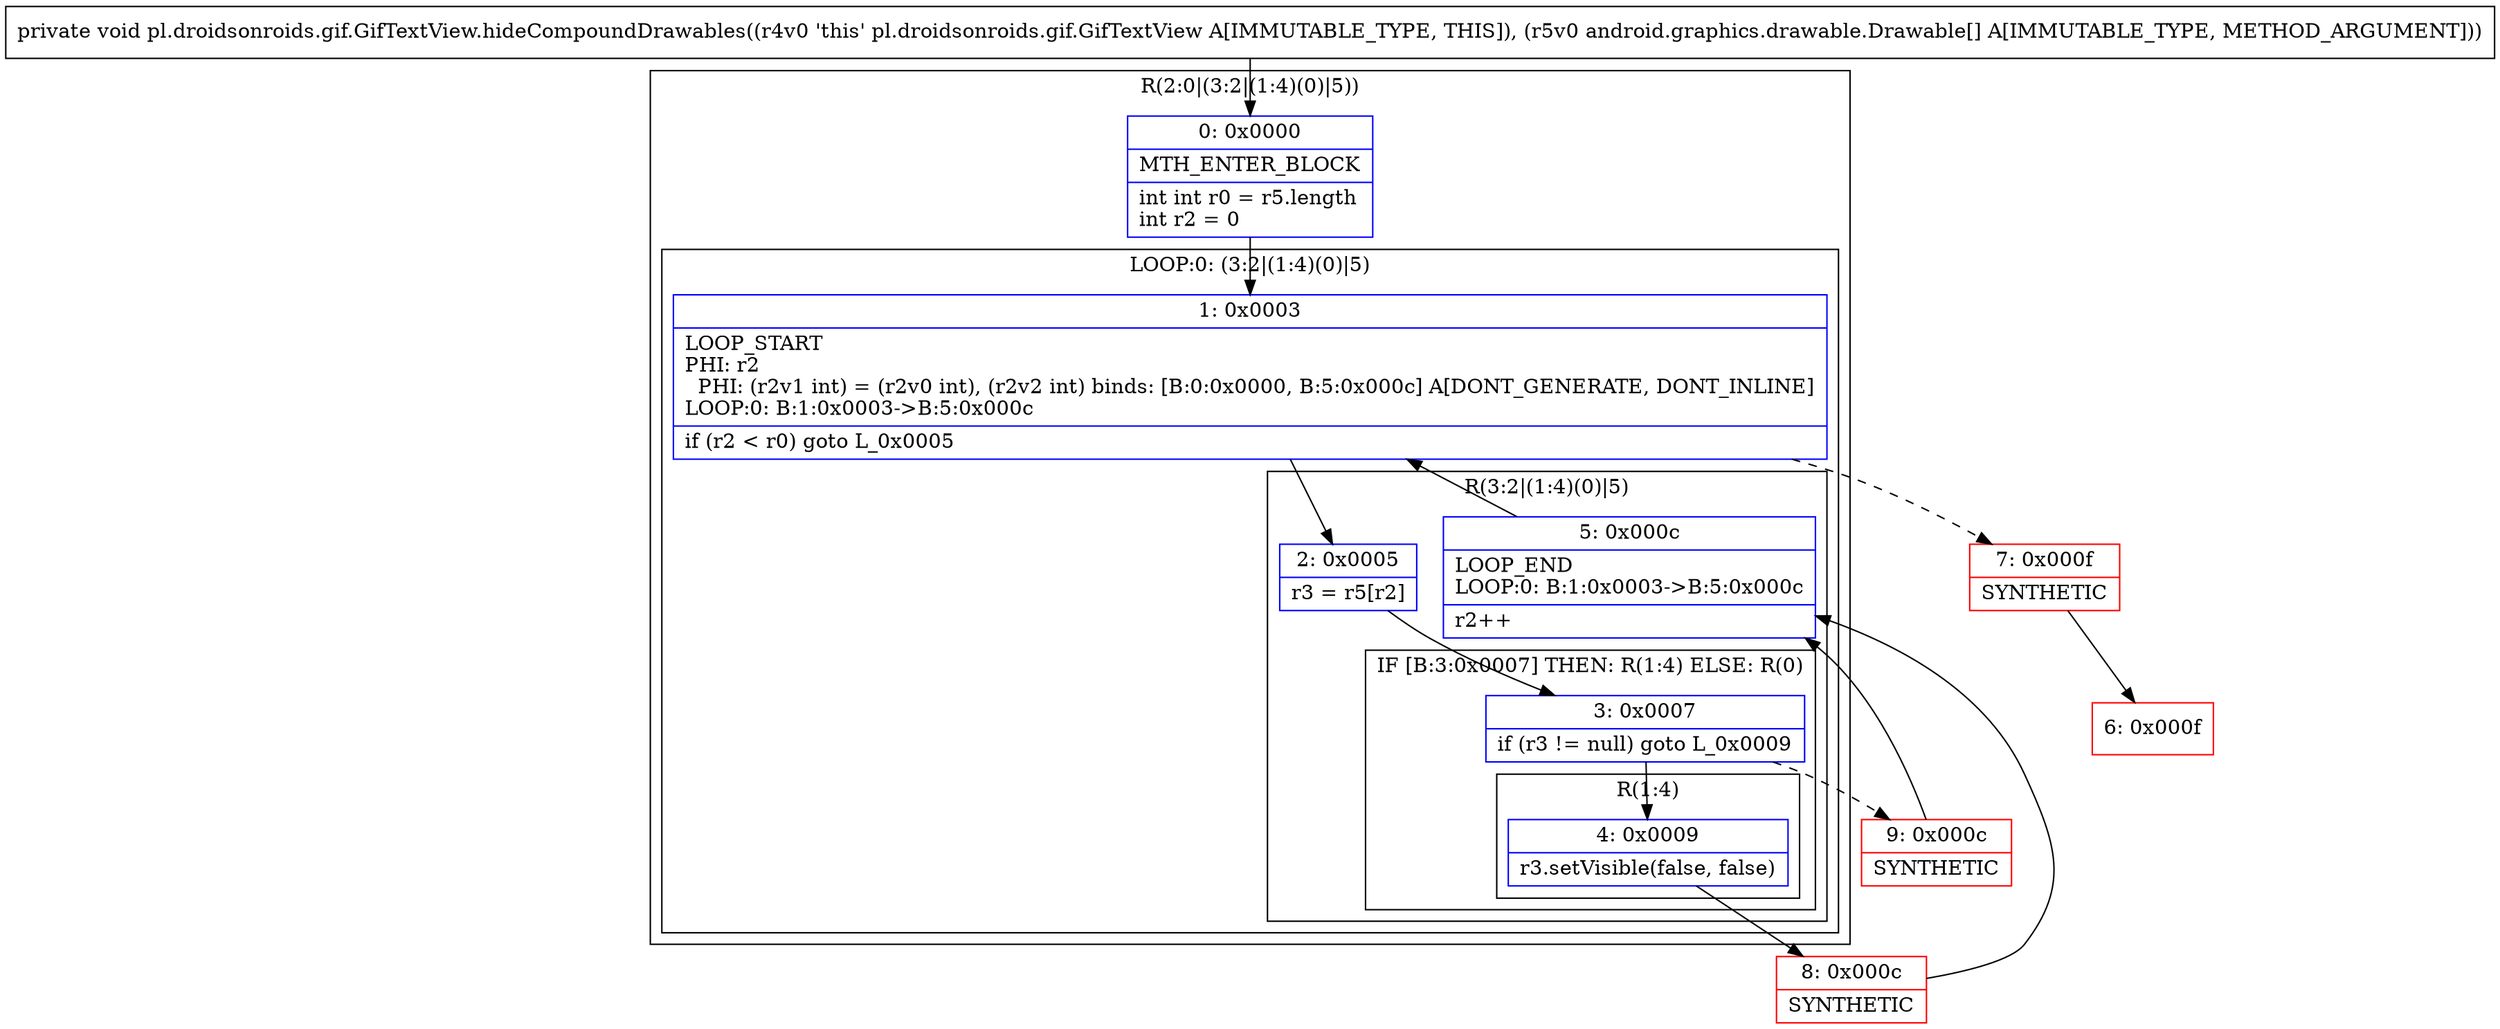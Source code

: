 digraph "CFG forpl.droidsonroids.gif.GifTextView.hideCompoundDrawables([Landroid\/graphics\/drawable\/Drawable;)V" {
subgraph cluster_Region_388218028 {
label = "R(2:0|(3:2|(1:4)(0)|5))";
node [shape=record,color=blue];
Node_0 [shape=record,label="{0\:\ 0x0000|MTH_ENTER_BLOCK\l|int int r0 = r5.length\lint r2 = 0\l}"];
subgraph cluster_LoopRegion_321250319 {
label = "LOOP:0: (3:2|(1:4)(0)|5)";
node [shape=record,color=blue];
Node_1 [shape=record,label="{1\:\ 0x0003|LOOP_START\lPHI: r2 \l  PHI: (r2v1 int) = (r2v0 int), (r2v2 int) binds: [B:0:0x0000, B:5:0x000c] A[DONT_GENERATE, DONT_INLINE]\lLOOP:0: B:1:0x0003\-\>B:5:0x000c\l|if (r2 \< r0) goto L_0x0005\l}"];
subgraph cluster_Region_109581751 {
label = "R(3:2|(1:4)(0)|5)";
node [shape=record,color=blue];
Node_2 [shape=record,label="{2\:\ 0x0005|r3 = r5[r2]\l}"];
subgraph cluster_IfRegion_1455847088 {
label = "IF [B:3:0x0007] THEN: R(1:4) ELSE: R(0)";
node [shape=record,color=blue];
Node_3 [shape=record,label="{3\:\ 0x0007|if (r3 != null) goto L_0x0009\l}"];
subgraph cluster_Region_72867643 {
label = "R(1:4)";
node [shape=record,color=blue];
Node_4 [shape=record,label="{4\:\ 0x0009|r3.setVisible(false, false)\l}"];
}
subgraph cluster_Region_1663440983 {
label = "R(0)";
node [shape=record,color=blue];
}
}
Node_5 [shape=record,label="{5\:\ 0x000c|LOOP_END\lLOOP:0: B:1:0x0003\-\>B:5:0x000c\l|r2++\l}"];
}
}
}
Node_6 [shape=record,color=red,label="{6\:\ 0x000f}"];
Node_7 [shape=record,color=red,label="{7\:\ 0x000f|SYNTHETIC\l}"];
Node_8 [shape=record,color=red,label="{8\:\ 0x000c|SYNTHETIC\l}"];
Node_9 [shape=record,color=red,label="{9\:\ 0x000c|SYNTHETIC\l}"];
MethodNode[shape=record,label="{private void pl.droidsonroids.gif.GifTextView.hideCompoundDrawables((r4v0 'this' pl.droidsonroids.gif.GifTextView A[IMMUTABLE_TYPE, THIS]), (r5v0 android.graphics.drawable.Drawable[] A[IMMUTABLE_TYPE, METHOD_ARGUMENT])) }"];
MethodNode -> Node_0;
Node_0 -> Node_1;
Node_1 -> Node_2;
Node_1 -> Node_7[style=dashed];
Node_2 -> Node_3;
Node_3 -> Node_4;
Node_3 -> Node_9[style=dashed];
Node_4 -> Node_8;
Node_5 -> Node_1;
Node_7 -> Node_6;
Node_8 -> Node_5;
Node_9 -> Node_5;
}

